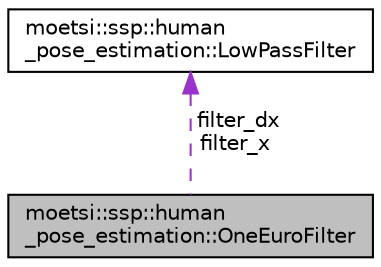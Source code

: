 digraph "moetsi::ssp::human_pose_estimation::OneEuroFilter"
{
 // LATEX_PDF_SIZE
  edge [fontname="Helvetica",fontsize="10",labelfontname="Helvetica",labelfontsize="10"];
  node [fontname="Helvetica",fontsize="10",shape=record];
  Node1 [label="moetsi::ssp::human\l_pose_estimation::OneEuroFilter",height=0.2,width=0.4,color="black", fillcolor="grey75", style="filled", fontcolor="black",tooltip=" "];
  Node2 -> Node1 [dir="back",color="darkorchid3",fontsize="10",style="dashed",label=" filter_dx\nfilter_x" ,fontname="Helvetica"];
  Node2 [label="moetsi::ssp::human\l_pose_estimation::LowPassFilter",height=0.2,width=0.4,color="black", fillcolor="white", style="filled",URL="$structmoetsi_1_1ssp_1_1human__pose__estimation_1_1LowPassFilter.html",tooltip=" "];
}
